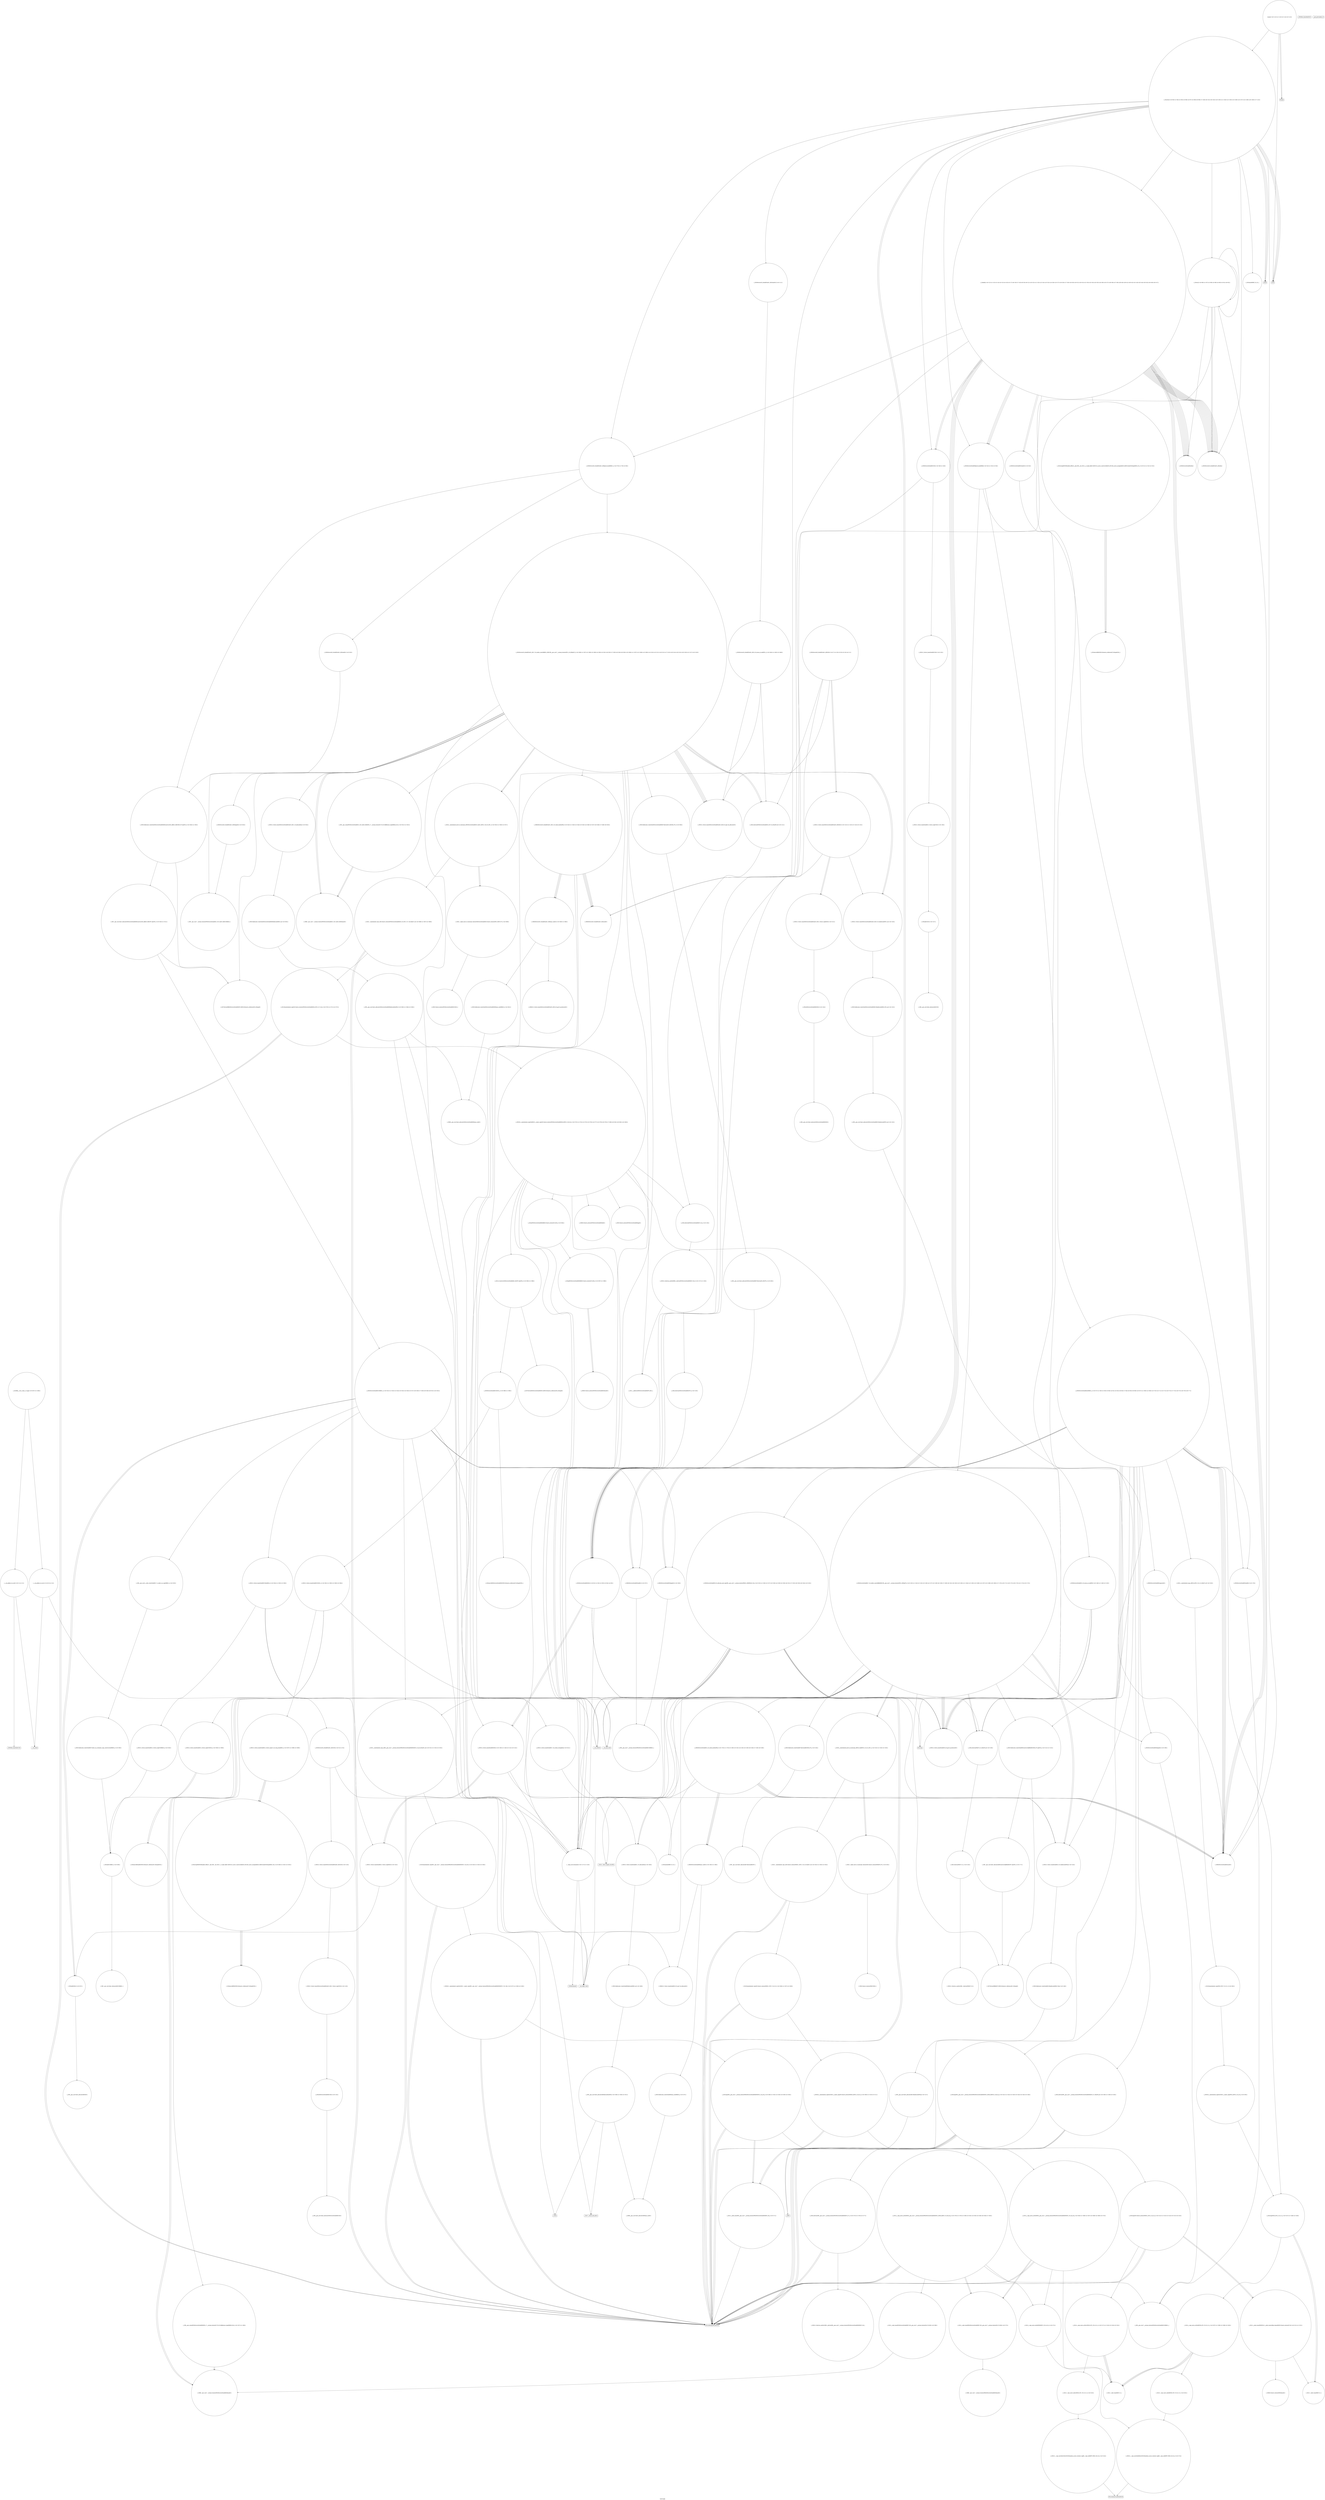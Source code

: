 digraph "Call Graph" {
	label="Call Graph";

	Node0x55c922893ff0 [shape=record,shape=circle,label="{__cxx_global_var_init|{<s0>1|<s1>2}}"];
	Node0x55c922893ff0:s0 -> Node0x55c922894070[color=black];
	Node0x55c922893ff0:s1 -> Node0x55c922d12210[color=black];
	Node0x55c922d19750 [shape=record,shape=circle,label="{_ZNSt6vectorIiSaIiEEC2EOS1_|{<s0>389|<s1>390}}"];
	Node0x55c922d19750:s0 -> Node0x55c922d197d0[color=black];
	Node0x55c922d19750:s1 -> Node0x55c922d19850[color=black];
	Node0x55c922d15db0 [shape=record,shape=circle,label="{_ZSt22__uninitialized_copy_aISt13move_iteratorIPiES1_iET0_T_S4_S3_RSaIT1_E|{<s0>202|<s1>203|<s2>204}}"];
	Node0x55c922d15db0:s0 -> Node0x55c922d15f30[color=black];
	Node0x55c922d15db0:s1 -> Node0x55c922d15f30[color=black];
	Node0x55c922d15db0:s2 -> Node0x55c922d15eb0[color=black];
	Node0x55c922d12410 [shape=record,shape=circle,label="{_Z3addii|{<s0>12|<s1>13|<s2>14|<s3>15|<s4>16|<s5>17|<s6>18|<s7>19|<s8>20|<s9>21|<s10>22|<s11>23|<s12>24|<s13>25|<s14>26|<s15>27|<s16>28|<s17>29|<s18>30|<s19>31|<s20>32|<s21>33|<s22>34|<s23>35|<s24>36|<s25>37|<s26>38|<s27>39|<s28>40|<s29>41|<s30>42|<s31>43|<s32>44|<s33>45|<s34>46|<s35>47}}"];
	Node0x55c922d12410:s0 -> Node0x55c922d12490[color=black];
	Node0x55c922d12410:s1 -> Node0x55c922d12510[color=black];
	Node0x55c922d12410:s2 -> Node0x55c922d12590[color=black];
	Node0x55c922d12410:s3 -> Node0x55c922d12510[color=black];
	Node0x55c922d12410:s4 -> Node0x55c922d12610[color=black];
	Node0x55c922d12410:s5 -> Node0x55c922d12510[color=black];
	Node0x55c922d12410:s6 -> Node0x55c922d12610[color=black];
	Node0x55c922d12410:s7 -> Node0x55c922d12690[color=black];
	Node0x55c922d12410:s8 -> Node0x55c922d12690[color=black];
	Node0x55c922d12410:s9 -> Node0x55c922d12710[color=black];
	Node0x55c922d12410:s10 -> Node0x55c922d12710[color=black];
	Node0x55c922d12410:s11 -> Node0x55c922d12510[color=black];
	Node0x55c922d12410:s12 -> Node0x55c922d12590[color=black];
	Node0x55c922d12410:s13 -> Node0x55c922d12510[color=black];
	Node0x55c922d12410:s14 -> Node0x55c922d12610[color=black];
	Node0x55c922d12410:s15 -> Node0x55c922d12510[color=black];
	Node0x55c922d12410:s16 -> Node0x55c922d12610[color=black];
	Node0x55c922d12410:s17 -> Node0x55c922d12790[color=black];
	Node0x55c922d12410:s18 -> Node0x55c922d12510[color=black];
	Node0x55c922d12410:s19 -> Node0x55c922d12610[color=black];
	Node0x55c922d12410:s20 -> Node0x55c922d12810[color=black];
	Node0x55c922d12410:s21 -> Node0x55c922d12a10[color=black];
	Node0x55c922d12410:s22 -> Node0x55c922d12a10[color=black];
	Node0x55c922d12410:s23 -> Node0x55c922d12510[color=black];
	Node0x55c922d12410:s24 -> Node0x55c922d12590[color=black];
	Node0x55c922d12410:s25 -> Node0x55c922d12510[color=black];
	Node0x55c922d12410:s26 -> Node0x55c922d12610[color=black];
	Node0x55c922d12410:s27 -> Node0x55c922d12810[color=black];
	Node0x55c922d12410:s28 -> Node0x55c922d12510[color=black];
	Node0x55c922d12410:s29 -> Node0x55c922d12610[color=black];
	Node0x55c922d12410:s30 -> Node0x55c922d12810[color=black];
	Node0x55c922d12410:s31 -> Node0x55c922d12510[color=black];
	Node0x55c922d12410:s32 -> Node0x55c922d12910[color=black];
	Node0x55c922d12410:s33 -> Node0x55c922d12990[color=black];
	Node0x55c922d12410:s34 -> Node0x55c922d12a10[color=black];
	Node0x55c922d12410:s35 -> Node0x55c922d12a10[color=black];
	Node0x55c922d19ad0 [shape=record,shape=circle,label="{_ZSt4moveIRPiEONSt16remove_referenceIT_E4typeEOS3_}"];
	Node0x55c922d13910 [shape=record,shape=circle,label="{_ZSt12__miter_baseIPiEDTcl12__miter_basecldtfp_4baseEEESt13move_iteratorIT_E|{<s0>221|<s1>222}}"];
	Node0x55c922d13910:s0 -> Node0x55c922d13c10[color=black];
	Node0x55c922d13910:s1 -> Node0x55c922d13b90[color=black];
	Node0x55c922d12790 [shape=record,shape=circle,label="{_ZSt4swapIiENSt9enable_ifIXsr6__and_ISt6__not_ISt15__is_tuple_likeIT_EESt21is_move_constructibleIS3_ESt18is_move_assignableIS3_EEE5valueEvE4typeERS3_SC_|{<s0>51|<s1>52|<s2>53}}"];
	Node0x55c922d12790:s0 -> Node0x55c922d150b0[color=black];
	Node0x55c922d12790:s1 -> Node0x55c922d150b0[color=black];
	Node0x55c922d12790:s2 -> Node0x55c922d150b0[color=black];
	Node0x55c922d13c90 [shape=record,shape=circle,label="{_ZNSt13move_iteratorIPiEC2ES0_}"];
	Node0x55c922d12b10 [shape=record,shape=circle,label="{_Z5solvei|{<s0>93|<s1>94|<s2>95|<s3>96|<s4>97|<s5>98|<s6>99|<s7>100|<s8>101|<s9>102|<s10>103|<s11>104|<s12>105|<s13>106|<s14>107|<s15>108|<s16>109|<s17>110}}"];
	Node0x55c922d12b10:s0 -> Node0x55c922d12b90[color=black];
	Node0x55c922d12b10:s1 -> Node0x55c922d12b90[color=black];
	Node0x55c922d12b10:s2 -> Node0x55c922d12b90[color=black];
	Node0x55c922d12b10:s3 -> Node0x55c922d12c10[color=black];
	Node0x55c922d12b10:s4 -> Node0x55c922d12690[color=black];
	Node0x55c922d12b10:s5 -> Node0x55c922d12810[color=black];
	Node0x55c922d12b10:s6 -> Node0x55c922d12a10[color=black];
	Node0x55c922d12b10:s7 -> Node0x55c922d12990[color=black];
	Node0x55c922d12b10:s8 -> Node0x55c922d12410[color=black];
	Node0x55c922d12b10:s9 -> Node0x55c922d12490[color=black];
	Node0x55c922d12b10:s10 -> Node0x55c922d12510[color=black];
	Node0x55c922d12b10:s11 -> Node0x55c922d12590[color=black];
	Node0x55c922d12b10:s12 -> Node0x55c922d12c90[color=black];
	Node0x55c922d12b10:s13 -> Node0x55c922d12a90[color=black];
	Node0x55c922d12b10:s14 -> Node0x55c922d12d10[color=black];
	Node0x55c922d12b10:s15 -> Node0x55c922d12d10[color=black];
	Node0x55c922d12b10:s16 -> Node0x55c922d12d10[color=black];
	Node0x55c922d12b10:s17 -> Node0x55c922d12a10[color=black];
	Node0x55c922d14010 [shape=record,shape=circle,label="{_ZSt4copyIN9__gnu_cxx17__normal_iteratorIPKiSt6vectorIiSaIiEEEENS1_IPiS6_EEET0_T_SB_SA_|{<s0>241|<s1>242|<s2>243|<s3>244|<s4>245|<s5>246}}"];
	Node0x55c922d14010:s0 -> Node0x55c922d15f30[color=black];
	Node0x55c922d14010:s1 -> Node0x55c922d14490[color=black];
	Node0x55c922d14010:s2 -> Node0x55c922d15f30[color=black];
	Node0x55c922d14010:s3 -> Node0x55c922d14490[color=black];
	Node0x55c922d14010:s4 -> Node0x55c922d15f30[color=black];
	Node0x55c922d14010:s5 -> Node0x55c922d180d0[color=black];
	Node0x55c922d12e90 [shape=record,shape=circle,label="{_ZNSt12_Vector_baseISt6vectorIiSaIiEESaIS2_EEC2Ev|{<s0>116}}"];
	Node0x55c922d12e90:s0 -> Node0x55c922d13090[color=black];
	Node0x55c922d14390 [shape=record,shape=circle,label="{_ZSt4copyIN9__gnu_cxx17__normal_iteratorIPKiSt6vectorIiSaIiEEEEPiET0_T_SA_S9_|{<s0>260|<s1>261|<s2>262|<s3>263|<s4>264}}"];
	Node0x55c922d14390:s0 -> Node0x55c922d15f30[color=black];
	Node0x55c922d14390:s1 -> Node0x55c922d14490[color=black];
	Node0x55c922d14390:s2 -> Node0x55c922d15f30[color=black];
	Node0x55c922d14390:s3 -> Node0x55c922d14490[color=black];
	Node0x55c922d14390:s4 -> Node0x55c922d14410[color=black];
	Node0x55c922d13210 [shape=record,shape=circle,label="{_ZSt8_DestroyIPSt6vectorIiSaIiEES2_EvT_S4_RSaIT0_E|{<s0>121}}"];
	Node0x55c922d13210:s0 -> Node0x55c922d13390[color=black];
	Node0x55c922d14710 [shape=record,shape=circle,label="{_ZN9__gnu_cxx17__normal_iteratorIPKiSt6vectorIiSaIiEEEC2ERKS2_}"];
	Node0x55c922d13590 [shape=record,shape=circle,label="{_ZNSt12_Vector_baseISt6vectorIiSaIiEESaIS2_EE13_M_deallocateEPS2_m|{<s0>130}}"];
	Node0x55c922d13590:s0 -> Node0x55c922d13690[color=black];
	Node0x55c922d182d0 [shape=record,shape=circle,label="{_ZSt18uninitialized_copyIPiS0_ET0_T_S2_S1_|{<s0>292}}"];
	Node0x55c922d182d0:s0 -> Node0x55c922d18350[color=black];
	Node0x55c922d14930 [shape=record,shape=circle,label="{_ZNSt12_Vector_baseIiSaIiEEC2Ev|{<s0>135}}"];
	Node0x55c922d14930:s0 -> Node0x55c922d149b0[color=black];
	Node0x55c922d18650 [shape=record,shape=circle,label="{_ZNSt6vectorIiSaIiEEC2ERKS1_|{<s0>322|<s1>323|<s2>324|<s3>325|<s4>326|<s5>327|<s6>328|<s7>329|<s8>330|<s9>331|<s10>332}}"];
	Node0x55c922d18650:s0 -> Node0x55c922d12590[color=black];
	Node0x55c922d18650:s1 -> Node0x55c922d15a30[color=black];
	Node0x55c922d18650:s2 -> Node0x55c922d186d0[color=black];
	Node0x55c922d18650:s3 -> Node0x55c922d18750[color=black];
	Node0x55c922d18650:s4 -> Node0x55c922d187d0[color=black];
	Node0x55c922d18650:s5 -> Node0x55c922d13e90[color=black];
	Node0x55c922d18650:s6 -> Node0x55c922d13f10[color=black];
	Node0x55c922d18650:s7 -> Node0x55c922d14bb0[color=black];
	Node0x55c922d18650:s8 -> Node0x55c922d14190[color=black];
	Node0x55c922d18650:s9 -> Node0x55c922d187d0[color=black];
	Node0x55c922d18650:s10 -> Node0x55c922d14c30[color=black];
	Node0x55c922d14cb0 [shape=record,shape=circle,label="{_ZSt8_DestroyIPiEvT_S1_|{<s0>143}}"];
	Node0x55c922d14cb0:s0 -> Node0x55c922d14d30[color=black];
	Node0x55c922d189d0 [shape=record,shape=circle,label="{_ZNSt12_Vector_baseIiSaIiEE12_Vector_implC2ERKS0_|{<s0>340}}"];
	Node0x55c922d189d0:s0 -> Node0x55c922d188d0[color=black];
	Node0x55c922d15030 [shape=record,shape=circle,label="{_ZNSt6vectorIiSaIiEE15_M_erase_at_endEPi|{<s0>148|<s1>149|<s2>150}}"];
	Node0x55c922d15030:s0 -> Node0x55c922d14bb0[color=black];
	Node0x55c922d15030:s1 -> Node0x55c922d14b30[color=black];
	Node0x55c922d15030:s2 -> Node0x55c922d12f10[color=black];
	Node0x55c922d18d50 [shape=record,shape=circle,label="{_ZNK9__gnu_cxx17__normal_iteratorIPSt6vectorIiSaIiEES1_IS3_SaIS3_EEE4baseEv}"];
	Node0x55c922d153b0 [shape=record,shape=circle,label="{_ZNKSt6vectorIiSaIiEE12_M_check_lenEmPKc|{<s0>178|<s1>179|<s2>180|<s3>181|<s4>182|<s5>183|<s6>184|<s7>185|<s8>186}}"];
	Node0x55c922d153b0:s0 -> Node0x55c922d15830[color=black];
	Node0x55c922d153b0:s1 -> Node0x55c922d12590[color=black];
	Node0x55c922d153b0:s2 -> Node0x55c922d158b0[color=black];
	Node0x55c922d153b0:s3 -> Node0x55c922d12590[color=black];
	Node0x55c922d153b0:s4 -> Node0x55c922d12590[color=black];
	Node0x55c922d153b0:s5 -> Node0x55c922d15930[color=black];
	Node0x55c922d153b0:s6 -> Node0x55c922d12590[color=black];
	Node0x55c922d153b0:s7 -> Node0x55c922d15830[color=black];
	Node0x55c922d153b0:s8 -> Node0x55c922d15830[color=black];
	Node0x55c922d190d0 [shape=record,shape=circle,label="{_ZNSt16allocator_traitsISaISt6vectorIiSaIiEEEE8allocateERS3_m|{<s0>362}}"];
	Node0x55c922d190d0:s0 -> Node0x55c922d19150[color=black];
	Node0x55c922d15730 [shape=record,shape=Mrecord,label="{__cxa_rethrow}"];
	Node0x55c922d19450 [shape=record,shape=circle,label="{_ZSt10_ConstructISt6vectorIiSaIiEEJS2_EEvPT_DpOT0_|{<s0>385|<s1>386}}"];
	Node0x55c922d19450:s0 -> Node0x55c922d196d0[color=black];
	Node0x55c922d19450:s1 -> Node0x55c922d19750[color=black];
	Node0x55c922d15ab0 [shape=record,shape=circle,label="{_ZNK9__gnu_cxx13new_allocatorIiE8max_sizeEv}"];
	Node0x55c922894070 [shape=record,shape=Mrecord,label="{_ZNSt8ios_base4InitC1Ev}"];
	Node0x55c922d197d0 [shape=record,shape=circle,label="{_ZSt4moveIRSt6vectorIiSaIiEEEONSt16remove_referenceIT_E4typeEOS5_}"];
	Node0x55c922d15e30 [shape=record,shape=circle,label="{_ZSt32__make_move_if_noexcept_iteratorIiSt13move_iteratorIPiEET0_PT_|{<s0>205}}"];
	Node0x55c922d15e30:s0 -> Node0x55c922d13c90[color=black];
	Node0x55c922d12490 [shape=record,shape=circle,label="{_ZNKSt6vectorIS_IiSaIiEESaIS1_EE4sizeEv}"];
	Node0x55c922d19b50 [shape=record,shape=circle,label="{_ZNSt13move_iteratorIPSt6vectorIiSaIiEEEC2ES3_}"];
	Node0x55c922d13990 [shape=record,shape=circle,label="{_ZSt13__copy_move_aILb1EPiS0_ET1_T0_S2_S1_|{<s0>223}}"];
	Node0x55c922d13990:s0 -> Node0x55c922d13a90[color=black];
	Node0x55c922d12810 [shape=record,shape=circle,label="{_ZNSt6vectorIiSaIiEE9push_backERKi|{<s0>54|<s1>55|<s2>56}}"];
	Node0x55c922d12810:s0 -> Node0x55c922d15130[color=black];
	Node0x55c922d12810:s1 -> Node0x55c922d15230[color=black];
	Node0x55c922d12810:s2 -> Node0x55c922d151b0[color=black];
	Node0x55c922d13d10 [shape=record,shape=circle,label="{_ZN9__gnu_cxx13new_allocatorIiE7destroyIiEEvPT_}"];
	Node0x55c922d12b90 [shape=record,shape=Mrecord,label="{scanf}"];
	Node0x55c922d14090 [shape=record,shape=circle,label="{_ZSt4copyIPiS0_ET0_T_S2_S1_|{<s0>247|<s1>248|<s2>249}}"];
	Node0x55c922d14090:s0 -> Node0x55c922d13b90[color=black];
	Node0x55c922d14090:s1 -> Node0x55c922d13b90[color=black];
	Node0x55c922d14090:s2 -> Node0x55c922d181d0[color=black];
	Node0x55c922d12f10 [shape=record,shape=circle,label="{__clang_call_terminate|{<s0>117|<s1>118}}"];
	Node0x55c922d12f10:s0 -> Node0x55c922d12f90[color=black];
	Node0x55c922d12f10:s1 -> Node0x55c922d13010[color=black];
	Node0x55c922d14410 [shape=record,shape=circle,label="{_ZSt14__copy_move_a2ILb0EN9__gnu_cxx17__normal_iteratorIPKiSt6vectorIiSaIiEEEEPiET1_T0_SA_S9_|{<s0>265|<s1>266|<s2>267|<s3>268|<s4>269|<s5>270}}"];
	Node0x55c922d14410:s0 -> Node0x55c922d15f30[color=black];
	Node0x55c922d14410:s1 -> Node0x55c922d14590[color=black];
	Node0x55c922d14410:s2 -> Node0x55c922d15f30[color=black];
	Node0x55c922d14410:s3 -> Node0x55c922d14590[color=black];
	Node0x55c922d14410:s4 -> Node0x55c922d13a10[color=black];
	Node0x55c922d14410:s5 -> Node0x55c922d14510[color=black];
	Node0x55c922d13290 [shape=record,shape=circle,label="{_ZNSt12_Vector_baseISt6vectorIiSaIiEESaIS2_EE19_M_get_Tp_allocatorEv}"];
	Node0x55c922d14790 [shape=record,shape=circle,label="{_ZSt8_DestroyIN9__gnu_cxx17__normal_iteratorIPiSt6vectorIiSaIiEEEEEvT_S7_|{<s0>275|<s1>276|<s2>277}}"];
	Node0x55c922d14790:s0 -> Node0x55c922d15f30[color=black];
	Node0x55c922d14790:s1 -> Node0x55c922d15f30[color=black];
	Node0x55c922d14790:s2 -> Node0x55c922d14810[color=black];
	Node0x55c922d13610 [shape=record,shape=circle,label="{_ZNSt12_Vector_baseISt6vectorIiSaIiEESaIS2_EE12_Vector_implD2Ev|{<s0>131}}"];
	Node0x55c922d13610:s0 -> Node0x55c922d13810[color=black];
	Node0x55c922d18350 [shape=record,shape=circle,label="{_ZNSt20__uninitialized_copyILb1EE13__uninit_copyIPiS2_EET0_T_S4_S3_|{<s0>293}}"];
	Node0x55c922d18350:s0 -> Node0x55c922d14090[color=black];
	Node0x55c922d149b0 [shape=record,shape=circle,label="{_ZNSt12_Vector_baseIiSaIiEE12_Vector_implC2Ev|{<s0>136}}"];
	Node0x55c922d149b0:s0 -> Node0x55c922d14a30[color=black];
	Node0x55c922d186d0 [shape=record,shape=circle,label="{_ZN9__gnu_cxx14__alloc_traitsISaIiEE17_S_select_on_copyERKS1_|{<s0>333}}"];
	Node0x55c922d186d0:s0 -> Node0x55c922d18850[color=black];
	Node0x55c922d14d30 [shape=record,shape=circle,label="{_ZNSt12_Destroy_auxILb1EE9__destroyIPiEEvT_S3_}"];
	Node0x55c922d18a50 [shape=record,shape=circle,label="{_ZNSt12_Vector_baseIiSaIiEE17_M_create_storageEm|{<s0>341}}"];
	Node0x55c922d18a50:s0 -> Node0x55c922d15530[color=black];
	Node0x55c922d150b0 [shape=record,shape=circle,label="{_ZSt4moveIRiEONSt16remove_referenceIT_E4typeEOS2_}"];
	Node0x55c922d18dd0 [shape=record,shape=circle,label="{_ZNSt16allocator_traitsISaISt6vectorIiSaIiEEEE7destroyIS2_EEvRS3_PT_|{<s0>358}}"];
	Node0x55c922d18dd0:s0 -> Node0x55c922d19bd0[color=black];
	Node0x55c922d15430 [shape=record,shape=circle,label="{_ZN9__gnu_cxxmiIPiSt6vectorIiSaIiEEEENS_17__normal_iteratorIT_T0_E15difference_typeERKS8_SB_|{<s0>187|<s1>188}}"];
	Node0x55c922d15430:s0 -> Node0x55c922d15630[color=black];
	Node0x55c922d15430:s1 -> Node0x55c922d15630[color=black];
	Node0x55c922d19150 [shape=record,shape=circle,label="{_ZN9__gnu_cxx13new_allocatorISt6vectorIiSaIiEEE8allocateEmPKv|{<s0>363|<s1>364|<s2>365}}"];
	Node0x55c922d19150:s0 -> Node0x55c922d18fd0[color=black];
	Node0x55c922d19150:s1 -> Node0x55c922d15cb0[color=black];
	Node0x55c922d19150:s2 -> Node0x55c922d15d30[color=black];
	Node0x55c922d157b0 [shape=record,shape=Mrecord,label="{__cxa_end_catch}"];
	Node0x55c922d194d0 [shape=record,shape=circle,label="{_ZNKSt13move_iteratorIPSt6vectorIiSaIiEEEdeEv}"];
	Node0x55c922d15b30 [shape=record,shape=circle,label="{_ZN9__gnu_cxx17__normal_iteratorIPiSt6vectorIiSaIiEEEC2ERKS1_}"];
	Node0x55c922d12190 [shape=record,shape=Mrecord,label="{_ZNSt8ios_base4InitD1Ev}"];
	Node0x55c922d19850 [shape=record,shape=circle,label="{_ZNSt12_Vector_baseIiSaIiEEC2EOS1_|{<s0>391|<s1>392|<s2>393|<s3>394}}"];
	Node0x55c922d19850:s0 -> Node0x55c922d14bb0[color=black];
	Node0x55c922d19850:s1 -> Node0x55c922d198d0[color=black];
	Node0x55c922d19850:s2 -> Node0x55c922d19950[color=black];
	Node0x55c922d19850:s3 -> Node0x55c922d199d0[color=black];
	Node0x55c922d15eb0 [shape=record,shape=circle,label="{_ZSt18uninitialized_copyISt13move_iteratorIPiES1_ET0_T_S4_S3_|{<s0>206|<s1>207|<s2>208}}"];
	Node0x55c922d15eb0:s0 -> Node0x55c922d15f30[color=black];
	Node0x55c922d15eb0:s1 -> Node0x55c922d15f30[color=black];
	Node0x55c922d15eb0:s2 -> Node0x55c922d15fb0[color=black];
	Node0x55c922d12510 [shape=record,shape=circle,label="{_ZNSt6vectorIS_IiSaIiEESaIS1_EEixEm}"];
	Node0x55c922d19bd0 [shape=record,shape=circle,label="{_ZN9__gnu_cxx13new_allocatorISt6vectorIiSaIiEEE7destroyIS3_EEvPT_|{<s0>403}}"];
	Node0x55c922d19bd0:s0 -> Node0x55c922d12a10[color=black];
	Node0x55c922d13a10 [shape=record,shape=circle,label="{_ZSt12__niter_baseIPiET_S1_}"];
	Node0x55c922d12890 [shape=record,shape=Mrecord,label="{__gxx_personality_v0}"];
	Node0x55c922d13d90 [shape=record,shape=circle,label="{_ZNKSt6vectorIiSaIiEE8capacityEv}"];
	Node0x55c922d12c10 [shape=record,shape=circle,label="{_ZNSt6vectorIS_IiSaIiEESaIS1_EE5clearEv|{<s0>111}}"];
	Node0x55c922d12c10:s0 -> Node0x55c922d19c50[color=black];
	Node0x55c922d14110 [shape=record,shape=circle,label="{_ZSt22__uninitialized_copy_aIPiS0_iET0_T_S2_S1_RSaIT1_E|{<s0>250}}"];
	Node0x55c922d14110:s0 -> Node0x55c922d182d0[color=black];
	Node0x55c922d12f90 [shape=record,shape=Mrecord,label="{__cxa_begin_catch}"];
	Node0x55c922d14490 [shape=record,shape=circle,label="{_ZSt12__miter_baseIN9__gnu_cxx17__normal_iteratorIPKiSt6vectorIiSaIiEEEEET_S8_|{<s0>271}}"];
	Node0x55c922d14490:s0 -> Node0x55c922d15f30[color=black];
	Node0x55c922d13310 [shape=record,shape=circle,label="{_ZNSt12_Vector_baseISt6vectorIiSaIiEESaIS2_EED2Ev|{<s0>122|<s1>123|<s2>124|<s3>125}}"];
	Node0x55c922d13310:s0 -> Node0x55c922d13590[color=black];
	Node0x55c922d13310:s1 -> Node0x55c922d13610[color=black];
	Node0x55c922d13310:s2 -> Node0x55c922d13610[color=black];
	Node0x55c922d13310:s3 -> Node0x55c922d12f10[color=black];
	Node0x55c922d14810 [shape=record,shape=circle,label="{_ZNSt12_Destroy_auxILb1EE9__destroyIN9__gnu_cxx17__normal_iteratorIPiSt6vectorIiSaIiEEEEEEvT_S9_}"];
	Node0x55c922d13690 [shape=record,shape=circle,label="{_ZNSt16allocator_traitsISaISt6vectorIiSaIiEEEE10deallocateERS3_PS2_m|{<s0>132}}"];
	Node0x55c922d13690:s0 -> Node0x55c922d13710[color=black];
	Node0x55c922d183d0 [shape=record,shape=circle,label="{_ZNSt16allocator_traitsISaISt6vectorIiSaIiEEEE9constructIS2_JRKS2_EEEvRS3_PT_DpOT0_|{<s0>294|<s1>295}}"];
	Node0x55c922d183d0:s0 -> Node0x55c922d185d0[color=black];
	Node0x55c922d183d0:s1 -> Node0x55c922d18550[color=black];
	Node0x55c922d14a30 [shape=record,shape=circle,label="{_ZNSaIiEC2Ev|{<s0>137}}"];
	Node0x55c922d14a30:s0 -> Node0x55c922d14ab0[color=black];
	Node0x55c922d18750 [shape=record,shape=circle,label="{_ZNSt12_Vector_baseIiSaIiEEC2EmRKS0_|{<s0>334|<s1>335|<s2>336}}"];
	Node0x55c922d18750:s0 -> Node0x55c922d189d0[color=black];
	Node0x55c922d18750:s1 -> Node0x55c922d18a50[color=black];
	Node0x55c922d18750:s2 -> Node0x55c922d14e30[color=black];
	Node0x55c922d14db0 [shape=record,shape=circle,label="{_ZNSt12_Vector_baseIiSaIiEE13_M_deallocateEPim|{<s0>144}}"];
	Node0x55c922d14db0:s0 -> Node0x55c922d14eb0[color=black];
	Node0x55c922d18ad0 [shape=record,shape=circle,label="{_ZNKSt6vectorIS_IiSaIiEESaIS1_EE12_M_check_lenEmPKc|{<s0>342|<s1>343|<s2>344|<s3>345|<s4>346|<s5>347|<s6>348|<s7>349|<s8>350}}"];
	Node0x55c922d18ad0:s0 -> Node0x55c922d18e50[color=black];
	Node0x55c922d18ad0:s1 -> Node0x55c922d12490[color=black];
	Node0x55c922d18ad0:s2 -> Node0x55c922d158b0[color=black];
	Node0x55c922d18ad0:s3 -> Node0x55c922d12490[color=black];
	Node0x55c922d18ad0:s4 -> Node0x55c922d12490[color=black];
	Node0x55c922d18ad0:s5 -> Node0x55c922d15930[color=black];
	Node0x55c922d18ad0:s6 -> Node0x55c922d12490[color=black];
	Node0x55c922d18ad0:s7 -> Node0x55c922d18e50[color=black];
	Node0x55c922d18ad0:s8 -> Node0x55c922d18e50[color=black];
	Node0x55c922d15130 [shape=record,shape=circle,label="{_ZNSt16allocator_traitsISaIiEE9constructIiJRKiEEEvRS0_PT_DpOT0_|{<s0>151|<s1>152}}"];
	Node0x55c922d15130:s0 -> Node0x55c922d15330[color=black];
	Node0x55c922d15130:s1 -> Node0x55c922d152b0[color=black];
	Node0x55c922d18e50 [shape=record,shape=circle,label="{_ZNKSt6vectorIS_IiSaIiEESaIS1_EE8max_sizeEv|{<s0>359|<s1>360}}"];
	Node0x55c922d18e50:s0 -> Node0x55c922d18f50[color=black];
	Node0x55c922d18e50:s1 -> Node0x55c922d18ed0[color=black];
	Node0x55c922d154b0 [shape=record,shape=circle,label="{_ZNSt6vectorIiSaIiEE5beginEv|{<s0>189}}"];
	Node0x55c922d154b0:s0 -> Node0x55c922d15b30[color=black];
	Node0x55c922d191d0 [shape=record,shape=circle,label="{_ZSt22__uninitialized_copy_aISt13move_iteratorIPSt6vectorIiSaIiEEES4_S3_ET0_T_S7_S6_RSaIT1_E|{<s0>366|<s1>367|<s2>368}}"];
	Node0x55c922d191d0:s0 -> Node0x55c922d15f30[color=black];
	Node0x55c922d191d0:s1 -> Node0x55c922d15f30[color=black];
	Node0x55c922d191d0:s2 -> Node0x55c922d192d0[color=black];
	Node0x55c922d15830 [shape=record,shape=circle,label="{_ZNKSt6vectorIiSaIiEE8max_sizeEv|{<s0>195|<s1>196}}"];
	Node0x55c922d15830:s0 -> Node0x55c922d15a30[color=black];
	Node0x55c922d15830:s1 -> Node0x55c922d159b0[color=black];
	Node0x55c922d19550 [shape=record,shape=circle,label="{_ZNSt13move_iteratorIPSt6vectorIiSaIiEEEppEv}"];
	Node0x55c922d15bb0 [shape=record,shape=circle,label="{_ZNSt16allocator_traitsISaIiEE8allocateERS0_m|{<s0>198}}"];
	Node0x55c922d15bb0:s0 -> Node0x55c922d15c30[color=black];
	Node0x55c922d12210 [shape=record,shape=Mrecord,label="{__cxa_atexit}"];
	Node0x55c922d198d0 [shape=record,shape=circle,label="{_ZSt4moveIRSaIiEEONSt16remove_referenceIT_E4typeEOS3_}"];
	Node0x55c922d15f30 [shape=record,shape=Mrecord,label="{llvm.memcpy.p0i8.p0i8.i64}"];
	Node0x55c922d12590 [shape=record,shape=circle,label="{_ZNKSt6vectorIiSaIiEE4sizeEv}"];
	Node0x55c922d19c50 [shape=record,shape=circle,label="{_ZNSt6vectorIS_IiSaIiEESaIS1_EE15_M_erase_at_endEPS1_|{<s0>404|<s1>405|<s2>406}}"];
	Node0x55c922d19c50:s0 -> Node0x55c922d13290[color=black];
	Node0x55c922d19c50:s1 -> Node0x55c922d13210[color=black];
	Node0x55c922d19c50:s2 -> Node0x55c922d12f10[color=black];
	Node0x55c922d13a90 [shape=record,shape=circle,label="{_ZNSt11__copy_moveILb1ELb1ESt26random_access_iterator_tagE8__copy_mIiEEPT_PKS3_S6_S4_|{<s0>224}}"];
	Node0x55c922d13a90:s0 -> Node0x55c922d13b10[color=black];
	Node0x55c922d12910 [shape=record,shape=circle,label="{_ZNSt6vectorIiSaIiEEaSERKS1_|{<s0>57|<s1>58|<s2>59|<s3>60|<s4>61|<s5>62|<s6>63|<s7>64|<s8>65|<s9>66|<s10>67|<s11>68|<s12>69|<s13>70|<s14>71|<s15>72|<s16>73|<s17>74|<s18>75|<s19>76|<s20>77}}"];
	Node0x55c922d12910:s0 -> Node0x55c922d12590[color=black];
	Node0x55c922d12910:s1 -> Node0x55c922d13d90[color=black];
	Node0x55c922d12910:s2 -> Node0x55c922d13e90[color=black];
	Node0x55c922d12910:s3 -> Node0x55c922d13f10[color=black];
	Node0x55c922d12910:s4 -> Node0x55c922d13e10[color=black];
	Node0x55c922d12910:s5 -> Node0x55c922d14bb0[color=black];
	Node0x55c922d12910:s6 -> Node0x55c922d14b30[color=black];
	Node0x55c922d12910:s7 -> Node0x55c922d14db0[color=black];
	Node0x55c922d12910:s8 -> Node0x55c922d12590[color=black];
	Node0x55c922d12910:s9 -> Node0x55c922d13e90[color=black];
	Node0x55c922d12910:s10 -> Node0x55c922d13f10[color=black];
	Node0x55c922d12910:s11 -> Node0x55c922d154b0[color=black];
	Node0x55c922d12910:s12 -> Node0x55c922d14010[color=black];
	Node0x55c922d12910:s13 -> Node0x55c922d15230[color=black];
	Node0x55c922d12910:s14 -> Node0x55c922d14bb0[color=black];
	Node0x55c922d12910:s15 -> Node0x55c922d13f90[color=black];
	Node0x55c922d12910:s16 -> Node0x55c922d12590[color=black];
	Node0x55c922d12910:s17 -> Node0x55c922d14090[color=black];
	Node0x55c922d12910:s18 -> Node0x55c922d12590[color=black];
	Node0x55c922d12910:s19 -> Node0x55c922d14bb0[color=black];
	Node0x55c922d12910:s20 -> Node0x55c922d14110[color=black];
	Node0x55c922d13e10 [shape=record,shape=circle,label="{_ZNSt6vectorIiSaIiEE20_M_allocate_and_copyIN9__gnu_cxx17__normal_iteratorIPKiS1_EEEEPimT_S9_|{<s0>225|<s1>226|<s2>227|<s3>228|<s4>229|<s5>230|<s6>231|<s7>232|<s8>233|<s9>234|<s10>235}}"];
	Node0x55c922d13e10:s0 -> Node0x55c922d15530[color=black];
	Node0x55c922d13e10:s1 -> Node0x55c922d15f30[color=black];
	Node0x55c922d13e10:s2 -> Node0x55c922d15f30[color=black];
	Node0x55c922d13e10:s3 -> Node0x55c922d14bb0[color=black];
	Node0x55c922d13e10:s4 -> Node0x55c922d14190[color=black];
	Node0x55c922d13e10:s5 -> Node0x55c922d12f90[color=black];
	Node0x55c922d13e10:s6 -> Node0x55c922d14db0[color=black];
	Node0x55c922d13e10:s7 -> Node0x55c922d15730[color=black];
	Node0x55c922d13e10:s8 -> Node0x55c922d157b0[color=black];
	Node0x55c922d13e10:s9 -> Node0x55c922d14210[color=black];
	Node0x55c922d13e10:s10 -> Node0x55c922d12f10[color=black];
	Node0x55c922d12c90 [shape=record,shape=circle,label="{_ZSt3maxIiERKT_S2_S2_}"];
	Node0x55c922d14190 [shape=record,shape=circle,label="{_ZSt22__uninitialized_copy_aIN9__gnu_cxx17__normal_iteratorIPKiSt6vectorIiSaIiEEEEPiiET0_T_SA_S9_RSaIT1_E|{<s0>251|<s1>252|<s2>253}}"];
	Node0x55c922d14190:s0 -> Node0x55c922d15f30[color=black];
	Node0x55c922d14190:s1 -> Node0x55c922d15f30[color=black];
	Node0x55c922d14190:s2 -> Node0x55c922d14290[color=black];
	Node0x55c922d13010 [shape=record,shape=Mrecord,label="{_ZSt9terminatev}"];
	Node0x55c922d14510 [shape=record,shape=circle,label="{_ZSt13__copy_move_aILb0EPKiPiET1_T0_S4_S3_|{<s0>272}}"];
	Node0x55c922d14510:s0 -> Node0x55c922d14610[color=black];
	Node0x55c922d13390 [shape=record,shape=circle,label="{_ZSt8_DestroyIPSt6vectorIiSaIiEEEvT_S4_|{<s0>126}}"];
	Node0x55c922d13390:s0 -> Node0x55c922d13410[color=black];
	Node0x55c922d180d0 [shape=record,shape=circle,label="{_ZSt14__copy_move_a2ILb0EN9__gnu_cxx17__normal_iteratorIPKiSt6vectorIiSaIiEEEENS1_IPiS6_EEET1_T0_SB_SA_|{<s0>278|<s1>279|<s2>280|<s3>281|<s4>282|<s5>283|<s6>284|<s7>285}}"];
	Node0x55c922d180d0:s0 -> Node0x55c922d15f30[color=black];
	Node0x55c922d180d0:s1 -> Node0x55c922d14590[color=black];
	Node0x55c922d180d0:s2 -> Node0x55c922d15f30[color=black];
	Node0x55c922d180d0:s3 -> Node0x55c922d14590[color=black];
	Node0x55c922d180d0:s4 -> Node0x55c922d15f30[color=black];
	Node0x55c922d180d0:s5 -> Node0x55c922d18150[color=black];
	Node0x55c922d180d0:s6 -> Node0x55c922d14510[color=black];
	Node0x55c922d180d0:s7 -> Node0x55c922d15b30[color=black];
	Node0x55c922d13710 [shape=record,shape=circle,label="{_ZN9__gnu_cxx13new_allocatorISt6vectorIiSaIiEEE10deallocateEPS3_m|{<s0>133}}"];
	Node0x55c922d13710:s0 -> Node0x55c922d13790[color=black];
	Node0x55c922d18450 [shape=record,shape=circle,label="{_ZNSt6vectorIS_IiSaIiEESaIS1_EE17_M_realloc_insertIJRKS1_EEEvN9__gnu_cxx17__normal_iteratorIPS1_S3_EEDpOT_|{<s0>296|<s1>297|<s2>298|<s3>299|<s4>300|<s5>301|<s6>302|<s7>303|<s8>304|<s9>305|<s10>306|<s11>307|<s12>308|<s13>309|<s14>310|<s15>311|<s16>312|<s17>313|<s18>314|<s19>315|<s20>316|<s21>317|<s22>318}}"];
	Node0x55c922d18450:s0 -> Node0x55c922d18ad0[color=black];
	Node0x55c922d18450:s1 -> Node0x55c922d18bd0[color=black];
	Node0x55c922d18450:s2 -> Node0x55c922d18b50[color=black];
	Node0x55c922d18450:s3 -> Node0x55c922d18c50[color=black];
	Node0x55c922d18450:s4 -> Node0x55c922d185d0[color=black];
	Node0x55c922d18450:s5 -> Node0x55c922d183d0[color=black];
	Node0x55c922d18450:s6 -> Node0x55c922d18d50[color=black];
	Node0x55c922d18450:s7 -> Node0x55c922d13290[color=black];
	Node0x55c922d18450:s8 -> Node0x55c922d18cd0[color=black];
	Node0x55c922d18450:s9 -> Node0x55c922d18d50[color=black];
	Node0x55c922d18450:s10 -> Node0x55c922d13290[color=black];
	Node0x55c922d18450:s11 -> Node0x55c922d18cd0[color=black];
	Node0x55c922d18450:s12 -> Node0x55c922d12f90[color=black];
	Node0x55c922d18450:s13 -> Node0x55c922d18dd0[color=black];
	Node0x55c922d18450:s14 -> Node0x55c922d157b0[color=black];
	Node0x55c922d18450:s15 -> Node0x55c922d13290[color=black];
	Node0x55c922d18450:s16 -> Node0x55c922d13210[color=black];
	Node0x55c922d18450:s17 -> Node0x55c922d13590[color=black];
	Node0x55c922d18450:s18 -> Node0x55c922d15730[color=black];
	Node0x55c922d18450:s19 -> Node0x55c922d13290[color=black];
	Node0x55c922d18450:s20 -> Node0x55c922d13210[color=black];
	Node0x55c922d18450:s21 -> Node0x55c922d13590[color=black];
	Node0x55c922d18450:s22 -> Node0x55c922d12f10[color=black];
	Node0x55c922d14ab0 [shape=record,shape=circle,label="{_ZN9__gnu_cxx13new_allocatorIiEC2Ev}"];
	Node0x55c922d187d0 [shape=record,shape=circle,label="{_ZNSaIiED2Ev|{<s0>337}}"];
	Node0x55c922d187d0:s0 -> Node0x55c922d14fb0[color=black];
	Node0x55c922d14e30 [shape=record,shape=circle,label="{_ZNSt12_Vector_baseIiSaIiEE12_Vector_implD2Ev|{<s0>145}}"];
	Node0x55c922d14e30:s0 -> Node0x55c922d187d0[color=black];
	Node0x55c922d18b50 [shape=record,shape=circle,label="{_ZN9__gnu_cxxmiIPSt6vectorIiSaIiEES1_IS3_SaIS3_EEEENS_17__normal_iteratorIT_T0_E15difference_typeERKSA_SD_|{<s0>351|<s1>352}}"];
	Node0x55c922d18b50:s0 -> Node0x55c922d18d50[color=black];
	Node0x55c922d18b50:s1 -> Node0x55c922d18d50[color=black];
	Node0x55c922d151b0 [shape=record,shape=circle,label="{_ZNSt6vectorIiSaIiEE17_M_realloc_insertIJRKiEEEvN9__gnu_cxx17__normal_iteratorIPiS1_EEDpOT_|{<s0>153|<s1>154|<s2>155|<s3>156|<s4>157|<s5>158|<s6>159|<s7>160|<s8>161|<s9>162|<s10>163|<s11>164|<s12>165|<s13>166|<s14>167|<s15>168|<s16>169|<s17>170|<s18>171|<s19>172|<s20>173|<s21>174|<s22>175}}"];
	Node0x55c922d151b0:s0 -> Node0x55c922d153b0[color=black];
	Node0x55c922d151b0:s1 -> Node0x55c922d154b0[color=black];
	Node0x55c922d151b0:s2 -> Node0x55c922d15430[color=black];
	Node0x55c922d151b0:s3 -> Node0x55c922d15530[color=black];
	Node0x55c922d151b0:s4 -> Node0x55c922d15330[color=black];
	Node0x55c922d151b0:s5 -> Node0x55c922d15130[color=black];
	Node0x55c922d151b0:s6 -> Node0x55c922d15630[color=black];
	Node0x55c922d151b0:s7 -> Node0x55c922d14bb0[color=black];
	Node0x55c922d151b0:s8 -> Node0x55c922d155b0[color=black];
	Node0x55c922d151b0:s9 -> Node0x55c922d15630[color=black];
	Node0x55c922d151b0:s10 -> Node0x55c922d14bb0[color=black];
	Node0x55c922d151b0:s11 -> Node0x55c922d155b0[color=black];
	Node0x55c922d151b0:s12 -> Node0x55c922d12f90[color=black];
	Node0x55c922d151b0:s13 -> Node0x55c922d156b0[color=black];
	Node0x55c922d151b0:s14 -> Node0x55c922d157b0[color=black];
	Node0x55c922d151b0:s15 -> Node0x55c922d14bb0[color=black];
	Node0x55c922d151b0:s16 -> Node0x55c922d14b30[color=black];
	Node0x55c922d151b0:s17 -> Node0x55c922d14db0[color=black];
	Node0x55c922d151b0:s18 -> Node0x55c922d15730[color=black];
	Node0x55c922d151b0:s19 -> Node0x55c922d14bb0[color=black];
	Node0x55c922d151b0:s20 -> Node0x55c922d14b30[color=black];
	Node0x55c922d151b0:s21 -> Node0x55c922d14db0[color=black];
	Node0x55c922d151b0:s22 -> Node0x55c922d12f10[color=black];
	Node0x55c922d18ed0 [shape=record,shape=circle,label="{_ZNSt16allocator_traitsISaISt6vectorIiSaIiEEEE8max_sizeERKS3_|{<s0>361}}"];
	Node0x55c922d18ed0:s0 -> Node0x55c922d18fd0[color=black];
	Node0x55c922d15530 [shape=record,shape=circle,label="{_ZNSt12_Vector_baseIiSaIiEE11_M_allocateEm|{<s0>190}}"];
	Node0x55c922d15530:s0 -> Node0x55c922d15bb0[color=black];
	Node0x55c922d19250 [shape=record,shape=circle,label="{_ZSt32__make_move_if_noexcept_iteratorISt6vectorIiSaIiEESt13move_iteratorIPS2_EET0_PT_|{<s0>369}}"];
	Node0x55c922d19250:s0 -> Node0x55c922d19b50[color=black];
	Node0x55c922d158b0 [shape=record,shape=Mrecord,label="{_ZSt20__throw_length_errorPKc}"];
	Node0x55c922d195d0 [shape=record,shape=circle,label="{_ZSteqIPSt6vectorIiSaIiEEEbRKSt13move_iteratorIT_ES8_|{<s0>387|<s1>388}}"];
	Node0x55c922d195d0:s0 -> Node0x55c922d19650[color=black];
	Node0x55c922d195d0:s1 -> Node0x55c922d19650[color=black];
	Node0x55c922d15c30 [shape=record,shape=circle,label="{_ZN9__gnu_cxx13new_allocatorIiE8allocateEmPKv|{<s0>199|<s1>200|<s2>201}}"];
	Node0x55c922d15c30:s0 -> Node0x55c922d15ab0[color=black];
	Node0x55c922d15c30:s1 -> Node0x55c922d15cb0[color=black];
	Node0x55c922d15c30:s2 -> Node0x55c922d15d30[color=black];
	Node0x55c922d12290 [shape=record,shape=circle,label="{__cxx_global_var_init.1|{<s0>3|<s1>4}}"];
	Node0x55c922d12290:s0 -> Node0x55c922d12310[color=black];
	Node0x55c922d12290:s1 -> Node0x55c922d12210[color=black];
	Node0x55c922d19950 [shape=record,shape=circle,label="{_ZNSt12_Vector_baseIiSaIiEE12_Vector_implC2EOS0_|{<s0>395|<s1>396}}"];
	Node0x55c922d19950:s0 -> Node0x55c922d198d0[color=black];
	Node0x55c922d19950:s1 -> Node0x55c922d188d0[color=black];
	Node0x55c922d15fb0 [shape=record,shape=circle,label="{_ZNSt20__uninitialized_copyILb1EE13__uninit_copyISt13move_iteratorIPiES3_EET0_T_S6_S5_|{<s0>209|<s1>210|<s2>211}}"];
	Node0x55c922d15fb0:s0 -> Node0x55c922d15f30[color=black];
	Node0x55c922d15fb0:s1 -> Node0x55c922d15f30[color=black];
	Node0x55c922d15fb0:s2 -> Node0x55c922d16030[color=black];
	Node0x55c922d12610 [shape=record,shape=circle,label="{_ZNSt6vectorIiSaIiEEixEm}"];
	Node0x55c922d19cd0 [shape=record,shape=circle,label="{_GLOBAL__sub_I_sdya_2_0.cpp|{<s0>407|<s1>408}}"];
	Node0x55c922d19cd0:s0 -> Node0x55c922893ff0[color=black];
	Node0x55c922d19cd0:s1 -> Node0x55c922d12290[color=black];
	Node0x55c922d13b10 [shape=record,shape=Mrecord,label="{llvm.memmove.p0i8.p0i8.i64}"];
	Node0x55c922d12990 [shape=record,shape=circle,label="{_ZNSt6vectorIS_IiSaIiEESaIS1_EE9push_backERKS1_|{<s0>78|<s1>79|<s2>80}}"];
	Node0x55c922d12990:s0 -> Node0x55c922d183d0[color=black];
	Node0x55c922d12990:s1 -> Node0x55c922d184d0[color=black];
	Node0x55c922d12990:s2 -> Node0x55c922d18450[color=black];
	Node0x55c922d13e90 [shape=record,shape=circle,label="{_ZNKSt6vectorIiSaIiEE5beginEv|{<s0>236}}"];
	Node0x55c922d13e90:s0 -> Node0x55c922d14710[color=black];
	Node0x55c922d12d10 [shape=record,shape=Mrecord,label="{printf}"];
	Node0x55c922d14210 [shape=record,shape=Mrecord,label="{llvm.trap}"];
	Node0x55c922d13090 [shape=record,shape=circle,label="{_ZNSt12_Vector_baseISt6vectorIiSaIiEESaIS2_EE12_Vector_implC2Ev|{<s0>119}}"];
	Node0x55c922d13090:s0 -> Node0x55c922d13110[color=black];
	Node0x55c922d14590 [shape=record,shape=circle,label="{_ZSt12__niter_baseIPKiSt6vectorIiSaIiEEET_N9__gnu_cxx17__normal_iteratorIS5_T0_EE|{<s0>273}}"];
	Node0x55c922d14590:s0 -> Node0x55c922d14690[color=black];
	Node0x55c922d13410 [shape=record,shape=circle,label="{_ZNSt12_Destroy_auxILb0EE9__destroyIPSt6vectorIiSaIiEEEEvT_S6_|{<s0>127|<s1>128}}"];
	Node0x55c922d13410:s0 -> Node0x55c922d13510[color=black];
	Node0x55c922d13410:s1 -> Node0x55c922d13490[color=black];
	Node0x55c922d18150 [shape=record,shape=circle,label="{_ZSt12__niter_baseIPiSt6vectorIiSaIiEEET_N9__gnu_cxx17__normal_iteratorIS4_T0_EE|{<s0>286}}"];
	Node0x55c922d18150:s0 -> Node0x55c922d15630[color=black];
	Node0x55c922d13790 [shape=record,shape=Mrecord,label="{_ZdlPv}"];
	Node0x55c922d184d0 [shape=record,shape=circle,label="{_ZNSt6vectorIS_IiSaIiEESaIS1_EE3endEv|{<s0>319}}"];
	Node0x55c922d184d0:s0 -> Node0x55c922d19050[color=black];
	Node0x55c922d14b30 [shape=record,shape=circle,label="{_ZSt8_DestroyIPiiEvT_S1_RSaIT0_E|{<s0>138}}"];
	Node0x55c922d14b30:s0 -> Node0x55c922d14cb0[color=black];
	Node0x55c922d18850 [shape=record,shape=circle,label="{_ZNSt16allocator_traitsISaIiEE37select_on_container_copy_constructionERKS0_|{<s0>338}}"];
	Node0x55c922d18850:s0 -> Node0x55c922d188d0[color=black];
	Node0x55c922d14eb0 [shape=record,shape=circle,label="{_ZNSt16allocator_traitsISaIiEE10deallocateERS0_Pim|{<s0>146}}"];
	Node0x55c922d14eb0:s0 -> Node0x55c922d14f30[color=black];
	Node0x55c922d18bd0 [shape=record,shape=circle,label="{_ZNSt6vectorIS_IiSaIiEESaIS1_EE5beginEv|{<s0>353}}"];
	Node0x55c922d18bd0:s0 -> Node0x55c922d19050[color=black];
	Node0x55c922d15230 [shape=record,shape=circle,label="{_ZNSt6vectorIiSaIiEE3endEv|{<s0>176}}"];
	Node0x55c922d15230:s0 -> Node0x55c922d15b30[color=black];
	Node0x55c922d18f50 [shape=record,shape=circle,label="{_ZNKSt12_Vector_baseISt6vectorIiSaIiEESaIS2_EE19_M_get_Tp_allocatorEv}"];
	Node0x55c922d155b0 [shape=record,shape=circle,label="{_ZSt34__uninitialized_move_if_noexcept_aIPiS0_SaIiEET0_T_S3_S2_RT1_|{<s0>191|<s1>192|<s2>193}}"];
	Node0x55c922d155b0:s0 -> Node0x55c922d15e30[color=black];
	Node0x55c922d155b0:s1 -> Node0x55c922d15e30[color=black];
	Node0x55c922d155b0:s2 -> Node0x55c922d15db0[color=black];
	Node0x55c922d192d0 [shape=record,shape=circle,label="{_ZSt18uninitialized_copyISt13move_iteratorIPSt6vectorIiSaIiEEES4_ET0_T_S7_S6_|{<s0>370|<s1>371|<s2>372}}"];
	Node0x55c922d192d0:s0 -> Node0x55c922d15f30[color=black];
	Node0x55c922d192d0:s1 -> Node0x55c922d15f30[color=black];
	Node0x55c922d192d0:s2 -> Node0x55c922d19350[color=black];
	Node0x55c922d15930 [shape=record,shape=circle,label="{_ZSt3maxImERKT_S2_S2_}"];
	Node0x55c922d19650 [shape=record,shape=circle,label="{_ZNKSt13move_iteratorIPSt6vectorIiSaIiEEE4baseEv}"];
	Node0x55c922d15cb0 [shape=record,shape=Mrecord,label="{_ZSt17__throw_bad_allocv}"];
	Node0x55c922d12310 [shape=record,shape=circle,label="{_ZNSt6vectorIS_IiSaIiEESaIS1_EEC2Ev|{<s0>5|<s1>6}}"];
	Node0x55c922d12310:s0 -> Node0x55c922d12e90[color=black];
	Node0x55c922d12310:s1 -> Node0x55c922d12f10[color=black];
	Node0x55c922d199d0 [shape=record,shape=circle,label="{_ZNSt12_Vector_baseIiSaIiEE12_Vector_impl12_M_swap_dataERS2_|{<s0>397|<s1>398|<s2>399}}"];
	Node0x55c922d199d0:s0 -> Node0x55c922d19a50[color=black];
	Node0x55c922d199d0:s1 -> Node0x55c922d19a50[color=black];
	Node0x55c922d199d0:s2 -> Node0x55c922d19a50[color=black];
	Node0x55c922d16030 [shape=record,shape=circle,label="{_ZSt4copyISt13move_iteratorIPiES1_ET0_T_S4_S3_|{<s0>212|<s1>213|<s2>214|<s3>215|<s4>216}}"];
	Node0x55c922d16030:s0 -> Node0x55c922d15f30[color=black];
	Node0x55c922d16030:s1 -> Node0x55c922d13910[color=black];
	Node0x55c922d16030:s2 -> Node0x55c922d15f30[color=black];
	Node0x55c922d16030:s3 -> Node0x55c922d13910[color=black];
	Node0x55c922d16030:s4 -> Node0x55c922d13890[color=black];
	Node0x55c922d12690 [shape=record,shape=circle,label="{_ZNSt6vectorIiSaIiEEC2Ev|{<s0>48|<s1>49}}"];
	Node0x55c922d12690:s0 -> Node0x55c922d14930[color=black];
	Node0x55c922d12690:s1 -> Node0x55c922d12f10[color=black];
	Node0x55c922d13b90 [shape=record,shape=circle,label="{_ZSt12__miter_baseIPiET_S1_}"];
	Node0x55c922d12a10 [shape=record,shape=circle,label="{_ZNSt6vectorIiSaIiEED2Ev|{<s0>81|<s1>82|<s2>83|<s3>84|<s4>85}}"];
	Node0x55c922d12a10:s0 -> Node0x55c922d14bb0[color=black];
	Node0x55c922d12a10:s1 -> Node0x55c922d14b30[color=black];
	Node0x55c922d12a10:s2 -> Node0x55c922d14c30[color=black];
	Node0x55c922d12a10:s3 -> Node0x55c922d14c30[color=black];
	Node0x55c922d12a10:s4 -> Node0x55c922d12f10[color=black];
	Node0x55c922d13f10 [shape=record,shape=circle,label="{_ZNKSt6vectorIiSaIiEE3endEv|{<s0>237}}"];
	Node0x55c922d13f10:s0 -> Node0x55c922d14710[color=black];
	Node0x55c922d12d90 [shape=record,shape=circle,label="{main|{<s0>112|<s1>113|<s2>114|<s3>115}}"];
	Node0x55c922d12d90:s0 -> Node0x55c922d12e10[color=black];
	Node0x55c922d12d90:s1 -> Node0x55c922d12e10[color=black];
	Node0x55c922d12d90:s2 -> Node0x55c922d12b90[color=black];
	Node0x55c922d12d90:s3 -> Node0x55c922d12b10[color=black];
	Node0x55c922d14290 [shape=record,shape=circle,label="{_ZSt18uninitialized_copyIN9__gnu_cxx17__normal_iteratorIPKiSt6vectorIiSaIiEEEEPiET0_T_SA_S9_|{<s0>254|<s1>255|<s2>256}}"];
	Node0x55c922d14290:s0 -> Node0x55c922d15f30[color=black];
	Node0x55c922d14290:s1 -> Node0x55c922d15f30[color=black];
	Node0x55c922d14290:s2 -> Node0x55c922d14310[color=black];
	Node0x55c922d13110 [shape=record,shape=circle,label="{_ZNSaISt6vectorIiSaIiEEEC2Ev|{<s0>120}}"];
	Node0x55c922d13110:s0 -> Node0x55c922d13190[color=black];
	Node0x55c922d14610 [shape=record,shape=circle,label="{_ZNSt11__copy_moveILb0ELb1ESt26random_access_iterator_tagE8__copy_mIiEEPT_PKS3_S6_S4_|{<s0>274}}"];
	Node0x55c922d14610:s0 -> Node0x55c922d13b10[color=black];
	Node0x55c922d13490 [shape=record,shape=circle,label="{_ZSt8_DestroyISt6vectorIiSaIiEEEvPT_|{<s0>129}}"];
	Node0x55c922d13490:s0 -> Node0x55c922d12a10[color=black];
	Node0x55c922d181d0 [shape=record,shape=circle,label="{_ZSt14__copy_move_a2ILb0EPiS0_ET1_T0_S2_S1_|{<s0>287|<s1>288|<s2>289|<s3>290}}"];
	Node0x55c922d181d0:s0 -> Node0x55c922d13a10[color=black];
	Node0x55c922d181d0:s1 -> Node0x55c922d13a10[color=black];
	Node0x55c922d181d0:s2 -> Node0x55c922d13a10[color=black];
	Node0x55c922d181d0:s3 -> Node0x55c922d18250[color=black];
	Node0x55c922d13810 [shape=record,shape=circle,label="{_ZNSaISt6vectorIiSaIiEEED2Ev|{<s0>134}}"];
	Node0x55c922d13810:s0 -> Node0x55c922d148b0[color=black];
	Node0x55c922d18550 [shape=record,shape=circle,label="{_ZN9__gnu_cxx13new_allocatorISt6vectorIiSaIiEEE9constructIS3_JRKS3_EEEvPT_DpOT0_|{<s0>320|<s1>321}}"];
	Node0x55c922d18550:s0 -> Node0x55c922d185d0[color=black];
	Node0x55c922d18550:s1 -> Node0x55c922d18650[color=black];
	Node0x55c922d14bb0 [shape=record,shape=circle,label="{_ZNSt12_Vector_baseIiSaIiEE19_M_get_Tp_allocatorEv}"];
	Node0x55c922d188d0 [shape=record,shape=circle,label="{_ZNSaIiEC2ERKS_|{<s0>339}}"];
	Node0x55c922d188d0:s0 -> Node0x55c922d18950[color=black];
	Node0x55c922d14f30 [shape=record,shape=circle,label="{_ZN9__gnu_cxx13new_allocatorIiE10deallocateEPim|{<s0>147}}"];
	Node0x55c922d14f30:s0 -> Node0x55c922d13790[color=black];
	Node0x55c922d18c50 [shape=record,shape=circle,label="{_ZNSt12_Vector_baseISt6vectorIiSaIiEESaIS2_EE11_M_allocateEm|{<s0>354}}"];
	Node0x55c922d18c50:s0 -> Node0x55c922d190d0[color=black];
	Node0x55c922d152b0 [shape=record,shape=circle,label="{_ZN9__gnu_cxx13new_allocatorIiE9constructIiJRKiEEEvPT_DpOT0_|{<s0>177}}"];
	Node0x55c922d152b0:s0 -> Node0x55c922d15330[color=black];
	Node0x55c922d18fd0 [shape=record,shape=circle,label="{_ZNK9__gnu_cxx13new_allocatorISt6vectorIiSaIiEEE8max_sizeEv}"];
	Node0x55c922d15630 [shape=record,shape=circle,label="{_ZNK9__gnu_cxx17__normal_iteratorIPiSt6vectorIiSaIiEEE4baseEv}"];
	Node0x55c922d19350 [shape=record,shape=circle,label="{_ZNSt20__uninitialized_copyILb0EE13__uninit_copyISt13move_iteratorIPSt6vectorIiSaIiEEES6_EET0_T_S9_S8_|{<s0>373|<s1>374|<s2>375|<s3>376|<s4>377|<s5>378|<s6>379|<s7>380|<s8>381|<s9>382|<s10>383}}"];
	Node0x55c922d19350:s0 -> Node0x55c922d193d0[color=black];
	Node0x55c922d19350:s1 -> Node0x55c922d13510[color=black];
	Node0x55c922d19350:s2 -> Node0x55c922d194d0[color=black];
	Node0x55c922d19350:s3 -> Node0x55c922d19450[color=black];
	Node0x55c922d19350:s4 -> Node0x55c922d19550[color=black];
	Node0x55c922d19350:s5 -> Node0x55c922d12f90[color=black];
	Node0x55c922d19350:s6 -> Node0x55c922d13390[color=black];
	Node0x55c922d19350:s7 -> Node0x55c922d15730[color=black];
	Node0x55c922d19350:s8 -> Node0x55c922d157b0[color=black];
	Node0x55c922d19350:s9 -> Node0x55c922d14210[color=black];
	Node0x55c922d19350:s10 -> Node0x55c922d12f10[color=black];
	Node0x55c922d159b0 [shape=record,shape=circle,label="{_ZNSt16allocator_traitsISaIiEE8max_sizeERKS0_|{<s0>197}}"];
	Node0x55c922d159b0:s0 -> Node0x55c922d15ab0[color=black];
	Node0x55c922d196d0 [shape=record,shape=circle,label="{_ZSt7forwardISt6vectorIiSaIiEEEOT_RNSt16remove_referenceIS3_E4typeE}"];
	Node0x55c922d15d30 [shape=record,shape=Mrecord,label="{_Znwm}"];
	Node0x55c922d12390 [shape=record,shape=circle,label="{_ZNSt6vectorIS_IiSaIiEESaIS1_EED2Ev|{<s0>7|<s1>8|<s2>9|<s3>10|<s4>11}}"];
	Node0x55c922d12390:s0 -> Node0x55c922d13290[color=black];
	Node0x55c922d12390:s1 -> Node0x55c922d13210[color=black];
	Node0x55c922d12390:s2 -> Node0x55c922d13310[color=black];
	Node0x55c922d12390:s3 -> Node0x55c922d13310[color=black];
	Node0x55c922d12390:s4 -> Node0x55c922d12f10[color=black];
	Node0x55c922d19a50 [shape=record,shape=circle,label="{_ZSt4swapIPiENSt9enable_ifIXsr6__and_ISt6__not_ISt15__is_tuple_likeIT_EESt21is_move_constructibleIS4_ESt18is_move_assignableIS4_EEE5valueEvE4typeERS4_SD_|{<s0>400|<s1>401|<s2>402}}"];
	Node0x55c922d19a50:s0 -> Node0x55c922d19ad0[color=black];
	Node0x55c922d19a50:s1 -> Node0x55c922d19ad0[color=black];
	Node0x55c922d19a50:s2 -> Node0x55c922d19ad0[color=black];
	Node0x55c922d13890 [shape=record,shape=circle,label="{_ZSt14__copy_move_a2ILb1EPiS0_ET1_T0_S2_S1_|{<s0>217|<s1>218|<s2>219|<s3>220}}"];
	Node0x55c922d13890:s0 -> Node0x55c922d13a10[color=black];
	Node0x55c922d13890:s1 -> Node0x55c922d13a10[color=black];
	Node0x55c922d13890:s2 -> Node0x55c922d13a10[color=black];
	Node0x55c922d13890:s3 -> Node0x55c922d13990[color=black];
	Node0x55c922d12710 [shape=record,shape=circle,label="{_ZNSt6vectorIiSaIiEE5clearEv|{<s0>50}}"];
	Node0x55c922d12710:s0 -> Node0x55c922d15030[color=black];
	Node0x55c922d13c10 [shape=record,shape=circle,label="{_ZNKSt13move_iteratorIPiE4baseEv}"];
	Node0x55c922d12a90 [shape=record,shape=circle,label="{_Z3recii|{<s0>86|<s1>87|<s2>88|<s3>89|<s4>90|<s5>91|<s6>92}}"];
	Node0x55c922d12a90:s0 -> Node0x55c922d12490[color=black];
	Node0x55c922d12a90:s1 -> Node0x55c922d12510[color=black];
	Node0x55c922d12a90:s2 -> Node0x55c922d12590[color=black];
	Node0x55c922d12a90:s3 -> Node0x55c922d12510[color=black];
	Node0x55c922d12a90:s4 -> Node0x55c922d12610[color=black];
	Node0x55c922d12a90:s5 -> Node0x55c922d12a90[color=black];
	Node0x55c922d12a90:s6 -> Node0x55c922d12a90[color=black];
	Node0x55c922d13f90 [shape=record,shape=circle,label="{_ZSt8_DestroyIN9__gnu_cxx17__normal_iteratorIPiSt6vectorIiSaIiEEEEiEvT_S7_RSaIT0_E|{<s0>238|<s1>239|<s2>240}}"];
	Node0x55c922d13f90:s0 -> Node0x55c922d15f30[color=black];
	Node0x55c922d13f90:s1 -> Node0x55c922d15f30[color=black];
	Node0x55c922d13f90:s2 -> Node0x55c922d14790[color=black];
	Node0x55c922d12e10 [shape=record,shape=Mrecord,label="{freopen}"];
	Node0x55c922d14310 [shape=record,shape=circle,label="{_ZNSt20__uninitialized_copyILb1EE13__uninit_copyIN9__gnu_cxx17__normal_iteratorIPKiSt6vectorIiSaIiEEEEPiEET0_T_SC_SB_|{<s0>257|<s1>258|<s2>259}}"];
	Node0x55c922d14310:s0 -> Node0x55c922d15f30[color=black];
	Node0x55c922d14310:s1 -> Node0x55c922d15f30[color=black];
	Node0x55c922d14310:s2 -> Node0x55c922d14390[color=black];
	Node0x55c922d13190 [shape=record,shape=circle,label="{_ZN9__gnu_cxx13new_allocatorISt6vectorIiSaIiEEEC2Ev}"];
	Node0x55c922d14690 [shape=record,shape=circle,label="{_ZNK9__gnu_cxx17__normal_iteratorIPKiSt6vectorIiSaIiEEE4baseEv}"];
	Node0x55c922d13510 [shape=record,shape=circle,label="{_ZSt11__addressofISt6vectorIiSaIiEEEPT_RS3_}"];
	Node0x55c922d18250 [shape=record,shape=circle,label="{_ZSt13__copy_move_aILb0EPiS0_ET1_T0_S2_S1_|{<s0>291}}"];
	Node0x55c922d18250:s0 -> Node0x55c922d14610[color=black];
	Node0x55c922d148b0 [shape=record,shape=circle,label="{_ZN9__gnu_cxx13new_allocatorISt6vectorIiSaIiEEED2Ev}"];
	Node0x55c922d185d0 [shape=record,shape=circle,label="{_ZSt7forwardIRKSt6vectorIiSaIiEEEOT_RNSt16remove_referenceIS5_E4typeE}"];
	Node0x55c922d14c30 [shape=record,shape=circle,label="{_ZNSt12_Vector_baseIiSaIiEED2Ev|{<s0>139|<s1>140|<s2>141|<s3>142}}"];
	Node0x55c922d14c30:s0 -> Node0x55c922d14db0[color=black];
	Node0x55c922d14c30:s1 -> Node0x55c922d14e30[color=black];
	Node0x55c922d14c30:s2 -> Node0x55c922d14e30[color=black];
	Node0x55c922d14c30:s3 -> Node0x55c922d12f10[color=black];
	Node0x55c922d18950 [shape=record,shape=circle,label="{_ZN9__gnu_cxx13new_allocatorIiEC2ERKS1_}"];
	Node0x55c922d14fb0 [shape=record,shape=circle,label="{_ZN9__gnu_cxx13new_allocatorIiED2Ev}"];
	Node0x55c922d18cd0 [shape=record,shape=circle,label="{_ZSt34__uninitialized_move_if_noexcept_aIPSt6vectorIiSaIiEES3_SaIS2_EET0_T_S6_S5_RT1_|{<s0>355|<s1>356|<s2>357}}"];
	Node0x55c922d18cd0:s0 -> Node0x55c922d19250[color=black];
	Node0x55c922d18cd0:s1 -> Node0x55c922d19250[color=black];
	Node0x55c922d18cd0:s2 -> Node0x55c922d191d0[color=black];
	Node0x55c922d15330 [shape=record,shape=circle,label="{_ZSt7forwardIRKiEOT_RNSt16remove_referenceIS2_E4typeE}"];
	Node0x55c922d19050 [shape=record,shape=circle,label="{_ZN9__gnu_cxx17__normal_iteratorIPSt6vectorIiSaIiEES1_IS3_SaIS3_EEEC2ERKS4_}"];
	Node0x55c922d156b0 [shape=record,shape=circle,label="{_ZNSt16allocator_traitsISaIiEE7destroyIiEEvRS0_PT_|{<s0>194}}"];
	Node0x55c922d156b0:s0 -> Node0x55c922d13d10[color=black];
	Node0x55c922d193d0 [shape=record,shape=circle,label="{_ZStneIPSt6vectorIiSaIiEEEbRKSt13move_iteratorIT_ES8_|{<s0>384}}"];
	Node0x55c922d193d0:s0 -> Node0x55c922d195d0[color=black];
	Node0x55c922d15a30 [shape=record,shape=circle,label="{_ZNKSt12_Vector_baseIiSaIiEE19_M_get_Tp_allocatorEv}"];
}
